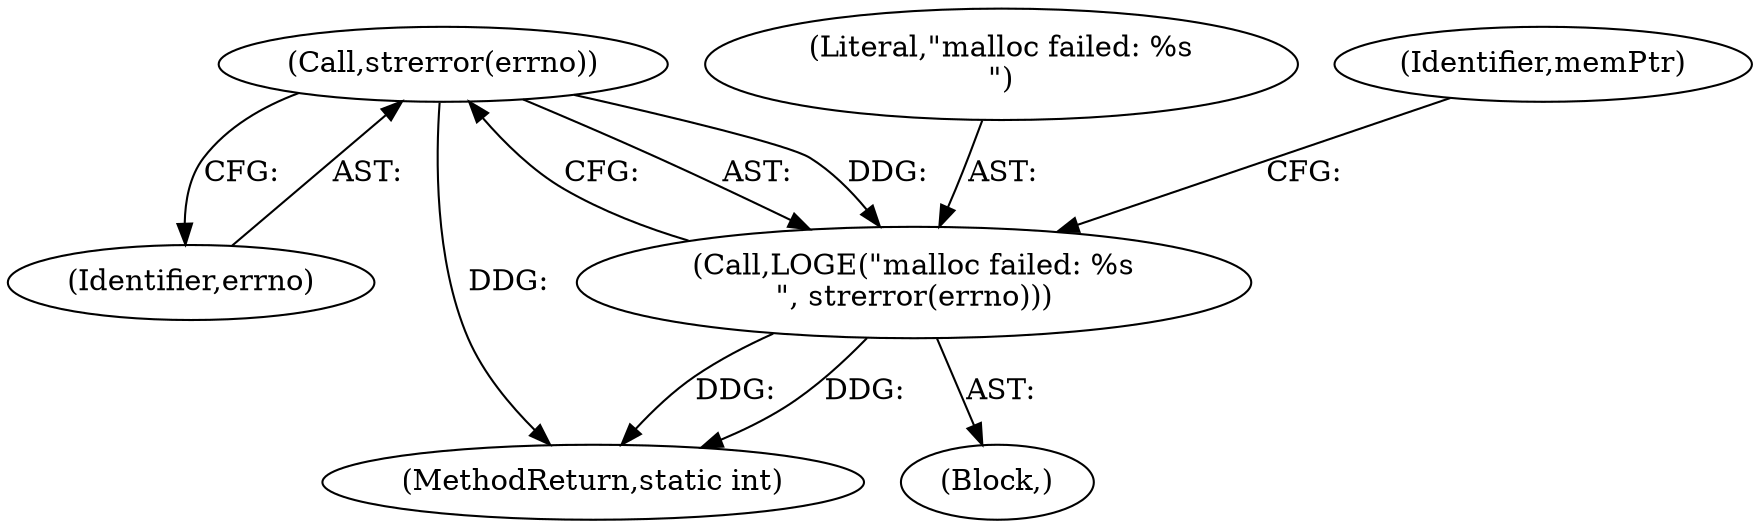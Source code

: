 digraph "0_Android_28a566f7731b4cb76d2a9ba16d997ac5aeb07dad_0@API" {
"1000182" [label="(Call,strerror(errno))"];
"1000180" [label="(Call,LOGE(\"malloc failed: %s\n\", strerror(errno)))"];
"1000183" [label="(Identifier,errno)"];
"1000182" [label="(Call,strerror(errno))"];
"1000180" [label="(Call,LOGE(\"malloc failed: %s\n\", strerror(errno)))"];
"1000181" [label="(Literal,\"malloc failed: %s\n\")"];
"1000179" [label="(Block,)"];
"1000185" [label="(Identifier,memPtr)"];
"1000210" [label="(MethodReturn,static int)"];
"1000182" -> "1000180"  [label="AST: "];
"1000182" -> "1000183"  [label="CFG: "];
"1000183" -> "1000182"  [label="AST: "];
"1000180" -> "1000182"  [label="CFG: "];
"1000182" -> "1000210"  [label="DDG: "];
"1000182" -> "1000180"  [label="DDG: "];
"1000180" -> "1000179"  [label="AST: "];
"1000181" -> "1000180"  [label="AST: "];
"1000185" -> "1000180"  [label="CFG: "];
"1000180" -> "1000210"  [label="DDG: "];
"1000180" -> "1000210"  [label="DDG: "];
}
